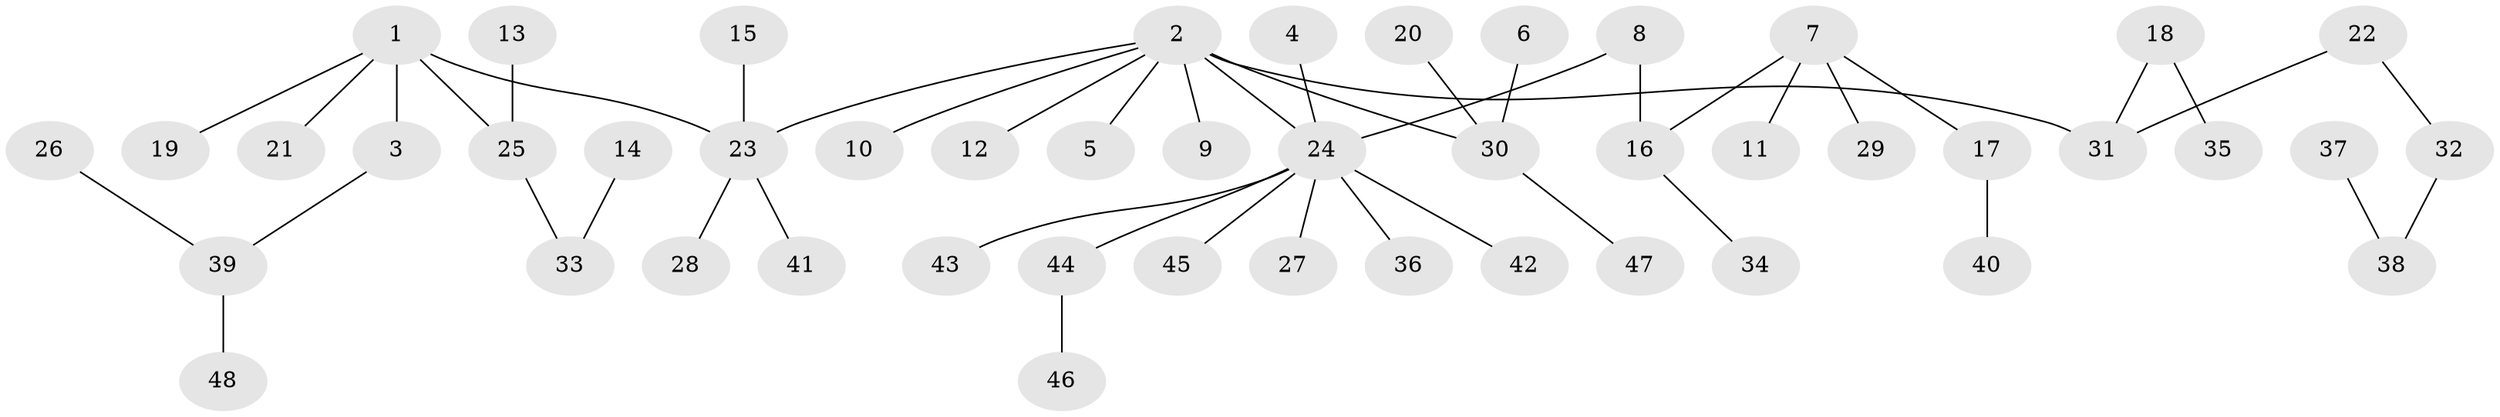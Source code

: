 // original degree distribution, {3: 0.14736842105263157, 4: 0.06315789473684211, 5: 0.031578947368421054, 7: 0.010526315789473684, 1: 0.5157894736842106, 9: 0.010526315789473684, 2: 0.22105263157894736}
// Generated by graph-tools (version 1.1) at 2025/26/03/09/25 03:26:25]
// undirected, 48 vertices, 47 edges
graph export_dot {
graph [start="1"]
  node [color=gray90,style=filled];
  1;
  2;
  3;
  4;
  5;
  6;
  7;
  8;
  9;
  10;
  11;
  12;
  13;
  14;
  15;
  16;
  17;
  18;
  19;
  20;
  21;
  22;
  23;
  24;
  25;
  26;
  27;
  28;
  29;
  30;
  31;
  32;
  33;
  34;
  35;
  36;
  37;
  38;
  39;
  40;
  41;
  42;
  43;
  44;
  45;
  46;
  47;
  48;
  1 -- 3 [weight=1.0];
  1 -- 19 [weight=1.0];
  1 -- 21 [weight=1.0];
  1 -- 23 [weight=1.0];
  1 -- 25 [weight=1.0];
  2 -- 5 [weight=1.0];
  2 -- 9 [weight=1.0];
  2 -- 10 [weight=1.0];
  2 -- 12 [weight=1.0];
  2 -- 23 [weight=1.0];
  2 -- 24 [weight=1.0];
  2 -- 30 [weight=1.0];
  2 -- 31 [weight=1.0];
  3 -- 39 [weight=1.0];
  4 -- 24 [weight=1.0];
  6 -- 30 [weight=1.0];
  7 -- 11 [weight=1.0];
  7 -- 16 [weight=1.0];
  7 -- 17 [weight=1.0];
  7 -- 29 [weight=1.0];
  8 -- 16 [weight=1.0];
  8 -- 24 [weight=1.0];
  13 -- 25 [weight=1.0];
  14 -- 33 [weight=1.0];
  15 -- 23 [weight=1.0];
  16 -- 34 [weight=1.0];
  17 -- 40 [weight=1.0];
  18 -- 31 [weight=1.0];
  18 -- 35 [weight=1.0];
  20 -- 30 [weight=1.0];
  22 -- 31 [weight=1.0];
  22 -- 32 [weight=1.0];
  23 -- 28 [weight=1.0];
  23 -- 41 [weight=1.0];
  24 -- 27 [weight=1.0];
  24 -- 36 [weight=1.0];
  24 -- 42 [weight=1.0];
  24 -- 43 [weight=1.0];
  24 -- 44 [weight=1.0];
  24 -- 45 [weight=1.0];
  25 -- 33 [weight=1.0];
  26 -- 39 [weight=1.0];
  30 -- 47 [weight=1.0];
  32 -- 38 [weight=1.0];
  37 -- 38 [weight=1.0];
  39 -- 48 [weight=1.0];
  44 -- 46 [weight=1.0];
}
